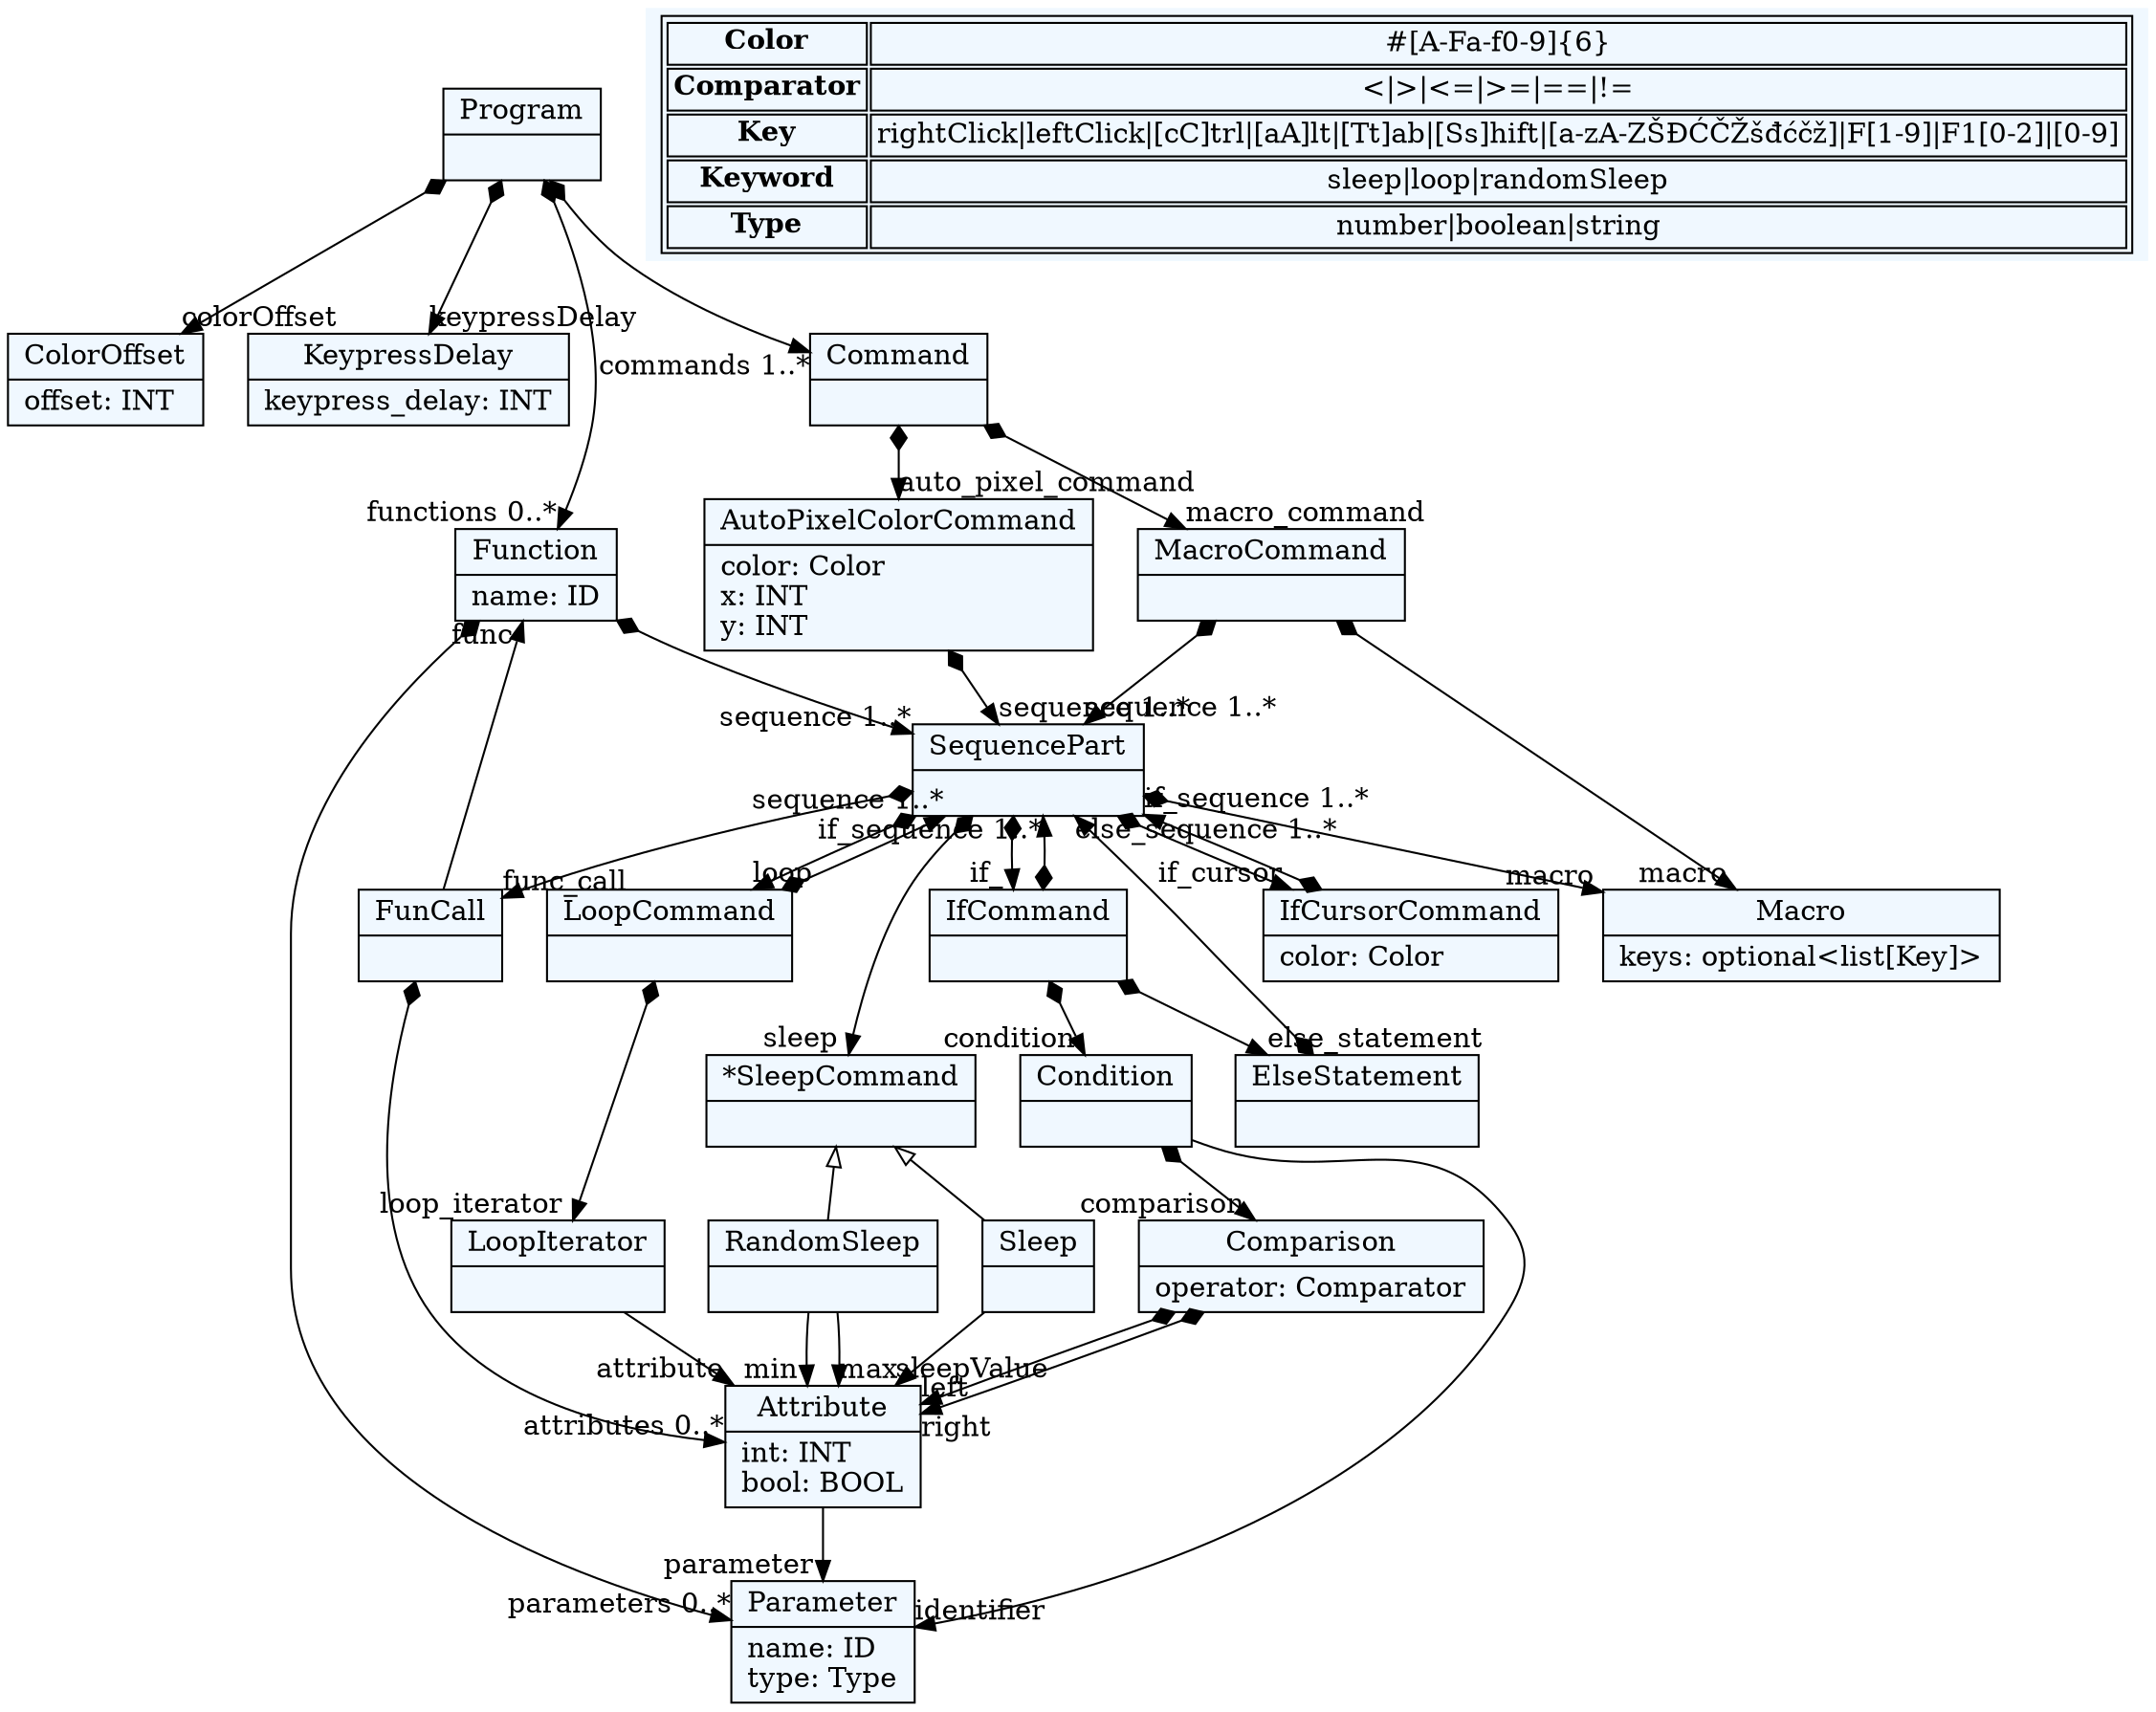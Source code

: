 
    digraph textX {
    fontname = "Bitstream Vera Sans"
    fontsize = 8
    node[
        shape=record,
        style=filled,
        fillcolor=aliceblue
    ]
    nodesep = 0.3
    edge[dir=black,arrowtail=empty]


1867981755952[ label="{Program|}"]

1867981756944[ label="{ColorOffset|offset: INT\l}"]

1867981757936[ label="{KeypressDelay|keypress_delay: INT\l}"]

1867981766864[ label="{Parameter|name: ID\ltype: Type\l}"]

1867981759920[ label="{Attribute|int: INT\lbool: BOOL\l}"]

1867981763888[ label="{Function|name: ID\l}"]

1867981768848[ label="{Macro|keys: optional\<list[Key]\>\l}"]

1867981761904[ label="{Comparison|operator: Comparator\l}"]

1867981765872[ label="{Condition|}"]

1867981769840[ label="{ElseStatement|}"]

1867981770832[ label="{IfCommand|}"]

1867981661712[ label="{IfCursorCommand|color: Color\l}"]

1867981666672[ label="{RandomSleep|}"]

1867981654768[ label="{Sleep|}"]

1867981652784[ label="{*SleepCommand|}"]

1867981672624[ label="{LoopIterator|}"]

1867981657744[ label="{LoopCommand|}"]

1867981643856[ label="{FunCall|}"]

1867981668656[ label="{SequencePart|}"]

1867981667664[ label="{MacroCommand|}"]

1867981659728[ label="{AutoPixelColorCommand|color: Color\lx: INT\ly: INT\l}"]

1867981649808[ label="{Command|}"]



1867981755952 -> 1867981757936[arrowtail=diamond, dir=both, headlabel="keypressDelay "]
1867981755952 -> 1867981756944[arrowtail=diamond, dir=both, headlabel="colorOffset "]
1867981755952 -> 1867981763888[arrowtail=diamond, dir=both, headlabel="functions 0..*"]
1867981755952 -> 1867981649808[arrowtail=diamond, dir=both, headlabel="commands 1..*"]
1867981759920 -> 1867981766864[headlabel="parameter "]
1867981763888 -> 1867981766864[arrowtail=diamond, dir=both, headlabel="parameters 0..*"]
1867981763888 -> 1867981668656[arrowtail=diamond, dir=both, headlabel="sequence 1..*"]
1867981761904 -> 1867981759920[arrowtail=diamond, dir=both, headlabel="left "]
1867981761904 -> 1867981759920[arrowtail=diamond, dir=both, headlabel="right "]
1867981765872 -> 1867981761904[arrowtail=diamond, dir=both, headlabel="comparison "]
1867981765872 -> 1867981766864[headlabel="identifier "]
1867981769840 -> 1867981668656[arrowtail=diamond, dir=both, headlabel="else_sequence 1..*"]
1867981770832 -> 1867981765872[arrowtail=diamond, dir=both, headlabel="condition "]
1867981770832 -> 1867981668656[arrowtail=diamond, dir=both, headlabel="if_sequence 1..*"]
1867981770832 -> 1867981769840[arrowtail=diamond, dir=both, headlabel="else_statement "]
1867981661712 -> 1867981668656[arrowtail=diamond, dir=both, headlabel="if_sequence 1..*"]
1867981666672 -> 1867981759920[headlabel="min "]
1867981666672 -> 1867981759920[headlabel="max "]
1867981654768 -> 1867981759920[headlabel="sleepValue "]
1867981652784 -> 1867981654768 [dir=back]
1867981652784 -> 1867981666672 [dir=back]
1867981672624 -> 1867981759920[headlabel="attribute "]
1867981657744 -> 1867981672624[arrowtail=diamond, dir=both, headlabel="loop_iterator "]
1867981657744 -> 1867981668656[arrowtail=diamond, dir=both, headlabel="sequence 1..*"]
1867981643856 -> 1867981763888[headlabel="func "]
1867981643856 -> 1867981759920[arrowtail=diamond, dir=both, headlabel="attributes 0..*"]
1867981668656 -> 1867981661712[arrowtail=diamond, dir=both, headlabel="if_cursor "]
1867981668656 -> 1867981770832[arrowtail=diamond, dir=both, headlabel="if_ "]
1867981668656 -> 1867981657744[arrowtail=diamond, dir=both, headlabel="loop "]
1867981668656 -> 1867981652784[arrowtail=diamond, dir=both, headlabel="sleep "]
1867981668656 -> 1867981643856[arrowtail=diamond, dir=both, headlabel="func_call "]
1867981668656 -> 1867981768848[arrowtail=diamond, dir=both, headlabel="macro "]
1867981667664 -> 1867981768848[arrowtail=diamond, dir=both, headlabel="macro "]
1867981667664 -> 1867981668656[arrowtail=diamond, dir=both, headlabel="sequence 1..*"]
1867981659728 -> 1867981668656[arrowtail=diamond, dir=both, headlabel="sequence 1..*"]
1867981649808 -> 1867981659728[arrowtail=diamond, dir=both, headlabel="auto_pixel_command "]
1867981649808 -> 1867981667664[arrowtail=diamond, dir=both, headlabel="macro_command "]
match_rules [ shape=plaintext, label=< <table>
	<tr>
		<td><b>Color</b></td><td>#[A-Fa-f0-9]{6}</td>
	</tr>
	<tr>
		<td><b>Comparator</b></td><td>&lt;|&gt;|&lt;=|&gt;=|==|!=</td>
	</tr>
	<tr>
		<td><b>Key</b></td><td>rightClick|leftClick|[cC]trl|[aA]lt|[Tt]ab|[Ss]hift|[a-zA-ZŠĐĆČŽšđćčž]|F[1-9]|F1[0-2]|[0-9]</td>
	</tr>
	<tr>
		<td><b>Keyword</b></td><td>sleep|loop|randomSleep</td>
	</tr>
	<tr>
		<td><b>Type</b></td><td>number|boolean|string</td>
	</tr>
</table> >]


}
